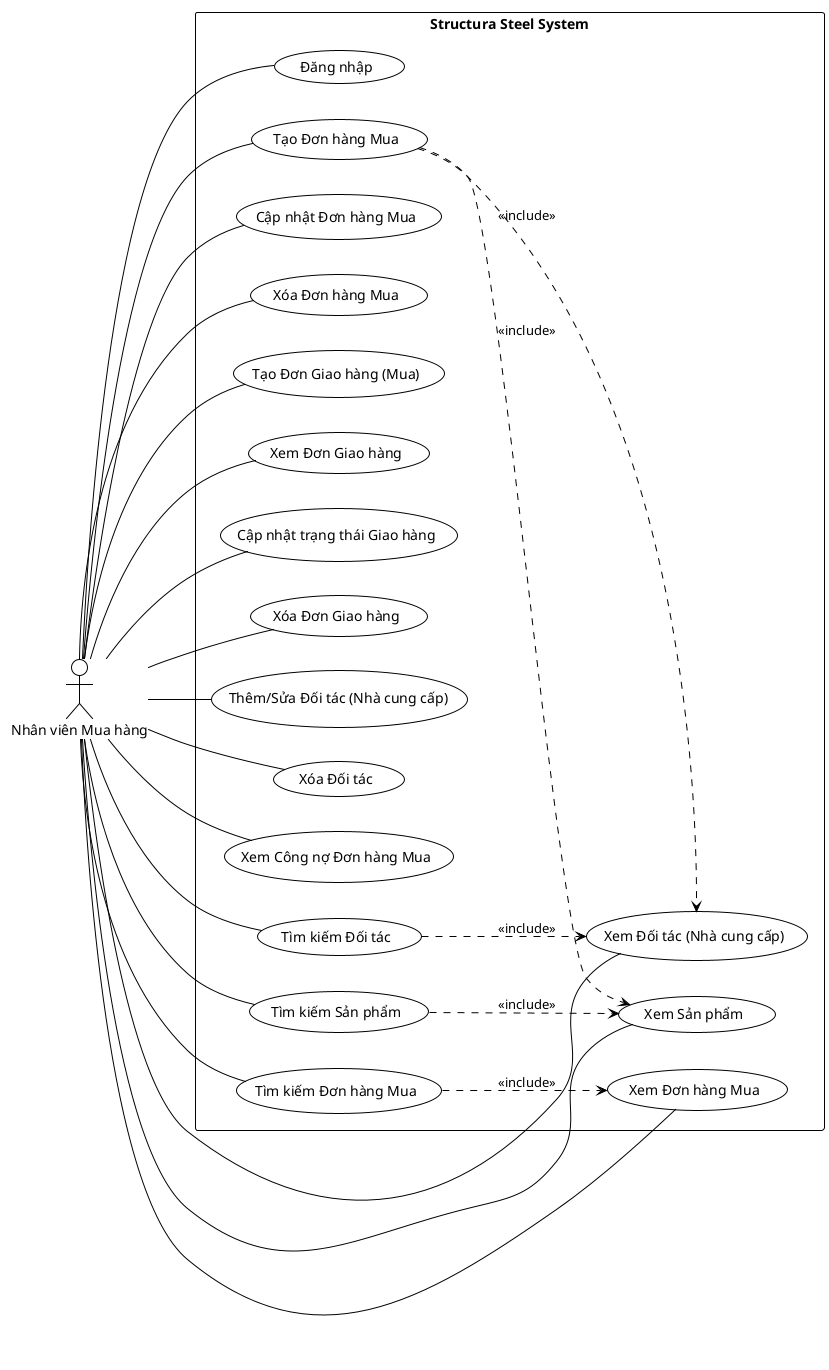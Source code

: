 @startuml Usecase_Importer
!theme plain

left to right direction
actor "Nhân viên Mua hàng" as Importer

rectangle "Structura Steel System" {

    usecase "Đăng nhập" as UC_Login
    usecase "Tạo Đơn hàng Mua" as UC_CreatePurchase
    usecase "Xem Đơn hàng Mua" as UC_ViewPurchase
    usecase "Cập nhật Đơn hàng Mua" as UC_UpdatePurchase
    usecase "Xóa Đơn hàng Mua" as UC_DeletePurchase

    usecase "Tạo Đơn Giao hàng (Mua)" as UC_CreateDelivery
    usecase "Xem Đơn Giao hàng" as UC_ViewDelivery
    usecase "Cập nhật trạng thái Giao hàng" as UC_UpdateDelivery
    usecase "Xóa Đơn Giao hàng" as UC_DeleteDelivery

    usecase "Xem Đối tác (Nhà cung cấp)" as UC_ViewPartner
    usecase "Thêm/Sửa Đối tác (Nhà cung cấp)" as UC_EditPartner
    usecase "Xóa Đối tác" as UC_DeletePartner

    usecase "Xem Sản phẩm" as UC_ViewProduct

    usecase "Xem Công nợ Đơn hàng Mua" as UC_ViewPurchaseDebt

    usecase "Tìm kiếm Đơn hàng Mua" as UC_SearchPurchase
    usecase "Tìm kiếm Đối tác" as UC_SearchPartner
    usecase "Tìm kiếm Sản phẩm" as UC_SearchProduct
}

' Quyền của Importer
Importer -- UC_Login
Importer -- UC_CreatePurchase
Importer -- UC_ViewPurchase
Importer -- UC_UpdatePurchase
Importer -- UC_DeletePurchase

Importer -- UC_CreateDelivery
Importer -- UC_ViewDelivery
Importer -- UC_UpdateDelivery
Importer -- UC_DeleteDelivery

Importer -- UC_EditPartner
Importer -- UC_ViewPartner
Importer -- UC_DeletePartner

Importer -- UC_ViewProduct
Importer -- UC_ViewPurchaseDebt

Importer -- UC_SearchPurchase
Importer -- UC_SearchPartner
Importer -- UC_SearchProduct

' Các include relationships
UC_CreatePurchase ..> UC_ViewPartner : <<include>>
UC_CreatePurchase ..> UC_ViewProduct : <<include>>
UC_SearchPurchase ..> UC_ViewPurchase : <<include>>
UC_SearchPartner ..> UC_ViewPartner : <<include>>
UC_SearchProduct ..> UC_ViewProduct : <<include>>
@enduml
